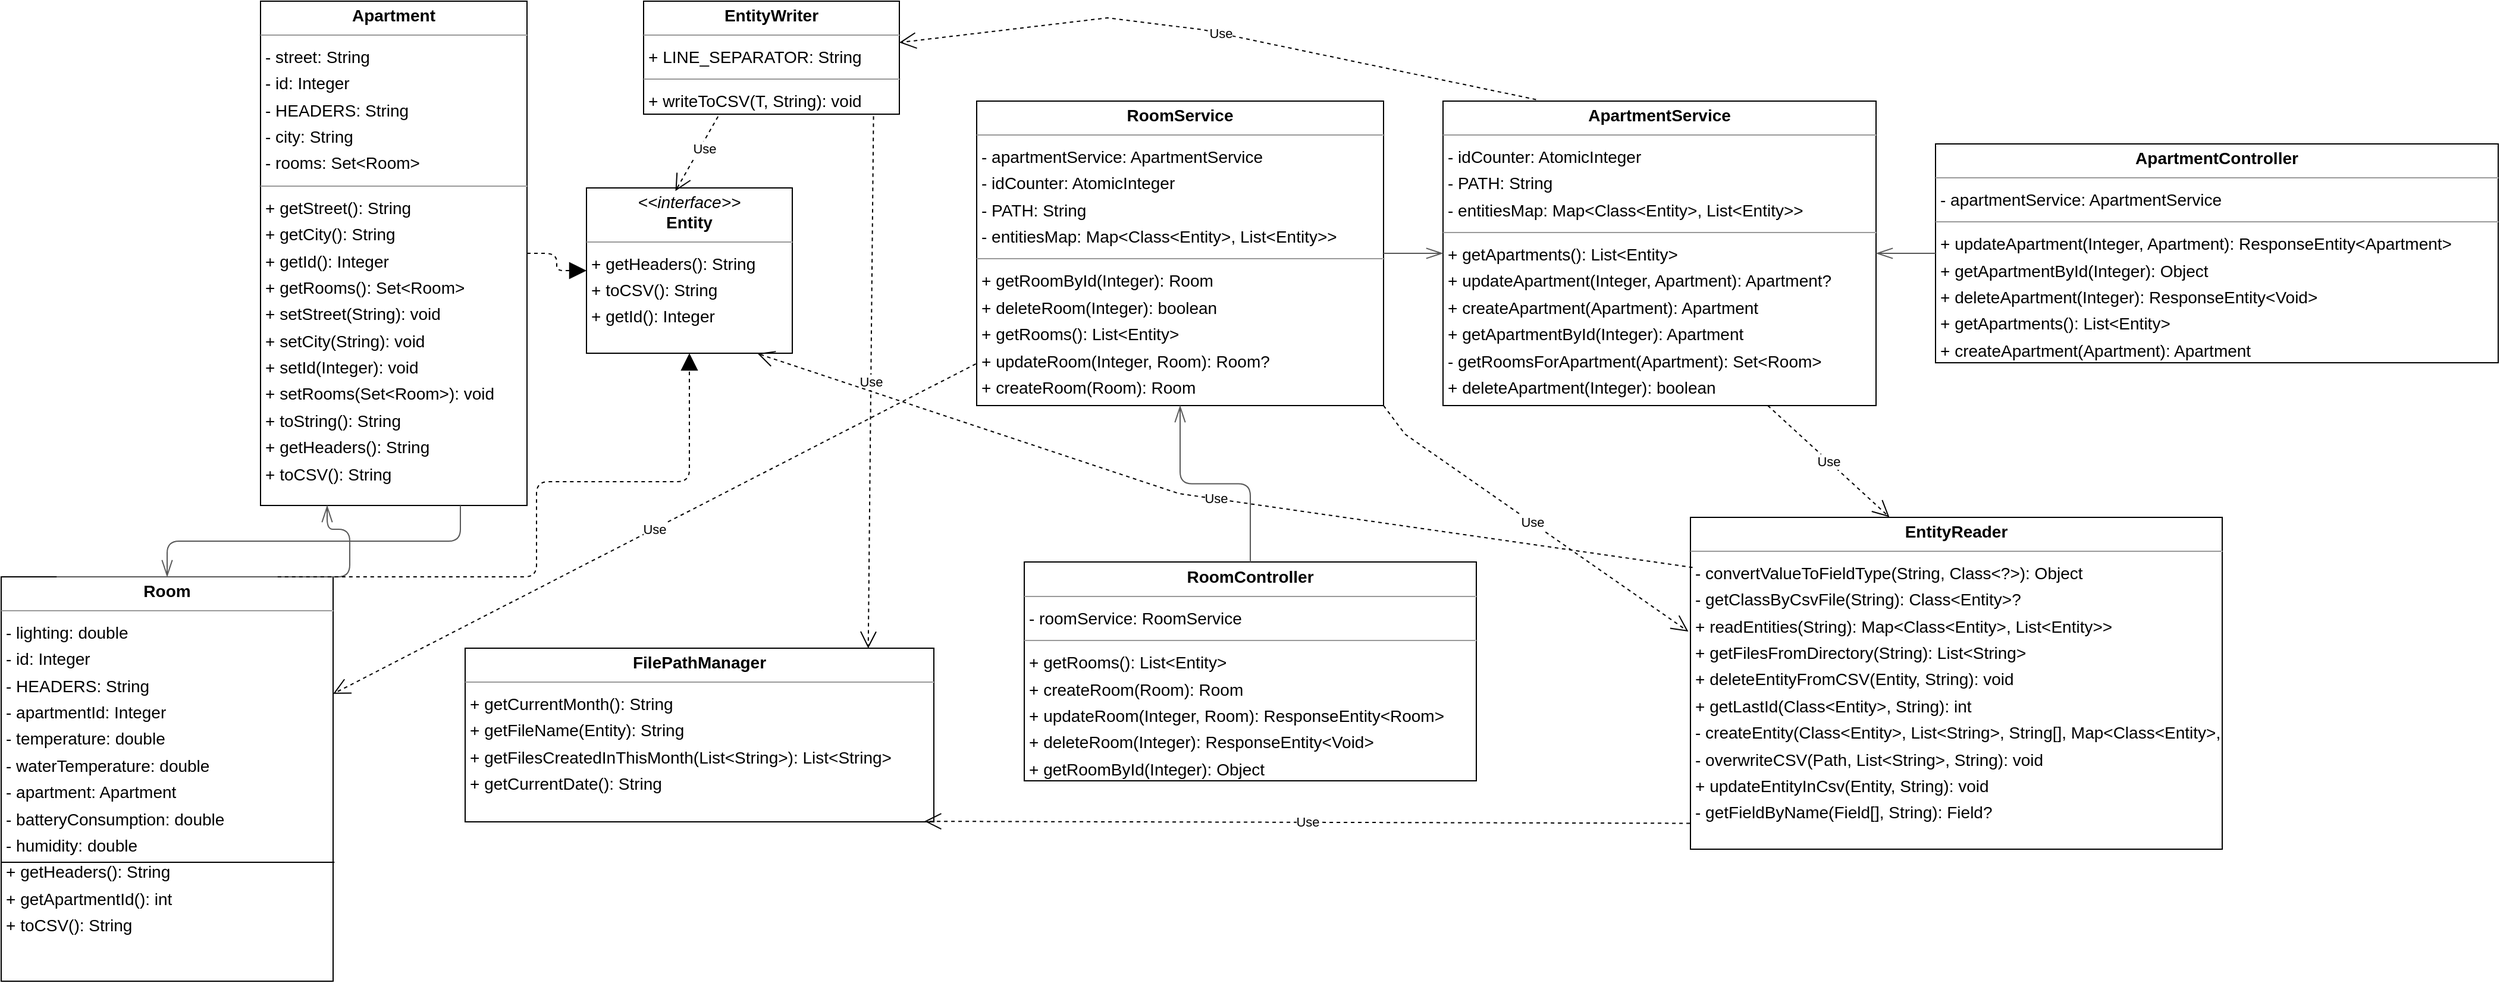 <mxfile version="21.5.0" type="device">
  <diagram id="vHlmvdThmltxO9GUSk5c" name="Сторінка-1">
    <mxGraphModel dx="2193" dy="1444" grid="1" gridSize="10" guides="1" tooltips="1" connect="1" arrows="1" fold="1" page="0" pageScale="1" pageWidth="827" pageHeight="1169" background="none" math="0" shadow="0">
      <root>
        <mxCell id="0" />
        <mxCell id="1" parent="0" />
        <mxCell id="node5" value="&lt;p style=&quot;margin:0px;margin-top:4px;text-align:center;&quot;&gt;&lt;b&gt;Apartment&lt;/b&gt;&lt;/p&gt;&lt;hr size=&quot;1&quot;/&gt;&lt;p style=&quot;margin:0 0 0 4px;line-height:1.6;&quot;&gt;- street: String&lt;br/&gt;- id: Integer&lt;br/&gt;- HEADERS: String&lt;br/&gt;- city: String&lt;br/&gt;- rooms: Set&amp;lt;Room&amp;gt;&lt;/p&gt;&lt;hr size=&quot;1&quot;/&gt;&lt;p style=&quot;margin:0 0 0 4px;line-height:1.6;&quot;&gt;+ getStreet(): String&lt;br/&gt;+ getCity(): String&lt;br/&gt;+ getId(): Integer&lt;br/&gt;+ getRooms(): Set&amp;lt;Room&amp;gt;&lt;br/&gt;+ setStreet(String): void&lt;br/&gt;+ setCity(String): void&lt;br/&gt;+ setId(Integer): void&lt;br/&gt;+ setRooms(Set&amp;lt;Room&amp;gt;): void&lt;br/&gt;+ toString(): String&lt;br/&gt;+ getHeaders(): String&lt;br/&gt;+ toCSV(): String&lt;/p&gt;" style="verticalAlign=top;align=left;overflow=fill;fontSize=14;fontFamily=Helvetica;html=1;rounded=0;shadow=0;comic=0;labelBackgroundColor=none;strokeWidth=1;" parent="1" vertex="1">
          <mxGeometry x="-122" y="-14" width="224" height="424" as="geometry" />
        </mxCell>
        <mxCell id="node7" value="&lt;p style=&quot;margin:0px;margin-top:4px;text-align:center;&quot;&gt;&lt;b&gt;ApartmentController&lt;/b&gt;&lt;/p&gt;&lt;hr size=&quot;1&quot;/&gt;&lt;p style=&quot;margin:0 0 0 4px;line-height:1.6;&quot;&gt;- apartmentService: ApartmentService&lt;/p&gt;&lt;hr size=&quot;1&quot;/&gt;&lt;p style=&quot;margin:0 0 0 4px;line-height:1.6;&quot;&gt;+ updateApartment(Integer, Apartment): ResponseEntity&amp;lt;Apartment&amp;gt;&lt;br/&gt;+ getApartmentById(Integer): Object&lt;br/&gt;+ deleteApartment(Integer): ResponseEntity&amp;lt;Void&amp;gt;&lt;br/&gt;+ getApartments(): List&amp;lt;Entity&amp;gt;&lt;br/&gt;+ createApartment(Apartment): Apartment&lt;/p&gt;" style="verticalAlign=top;align=left;overflow=fill;fontSize=14;fontFamily=Helvetica;html=1;rounded=0;shadow=0;comic=0;labelBackgroundColor=none;strokeWidth=1;" parent="1" vertex="1">
          <mxGeometry x="1286" y="106" width="473" height="184" as="geometry" />
        </mxCell>
        <mxCell id="node10" value="&lt;p style=&quot;margin:0px;margin-top:4px;text-align:center;&quot;&gt;&lt;b&gt;ApartmentService&lt;/b&gt;&lt;/p&gt;&lt;hr size=&quot;1&quot;/&gt;&lt;p style=&quot;margin:0 0 0 4px;line-height:1.6;&quot;&gt;- idCounter: AtomicInteger&lt;br/&gt;- PATH: String&lt;br/&gt;- entitiesMap: Map&amp;lt;Class&amp;lt;Entity&amp;gt;, List&amp;lt;Entity&amp;gt;&amp;gt;&lt;/p&gt;&lt;hr size=&quot;1&quot;/&gt;&lt;p style=&quot;margin:0 0 0 4px;line-height:1.6;&quot;&gt;+ getApartments(): List&amp;lt;Entity&amp;gt;&lt;br/&gt;+ updateApartment(Integer, Apartment): Apartment?&lt;br/&gt;+ createApartment(Apartment): Apartment&lt;br/&gt;+ getApartmentById(Integer): Apartment&lt;br/&gt;- getRoomsForApartment(Apartment): Set&amp;lt;Room&amp;gt;&lt;br/&gt;+ deleteApartment(Integer): boolean&lt;/p&gt;" style="verticalAlign=top;align=left;overflow=fill;fontSize=14;fontFamily=Helvetica;html=1;rounded=0;shadow=0;comic=0;labelBackgroundColor=none;strokeWidth=1;" parent="1" vertex="1">
          <mxGeometry x="872" y="70" width="364" height="256" as="geometry" />
        </mxCell>
        <mxCell id="L1yx3jvcDFQP9R5N9ams-12" style="edgeStyle=orthogonalEdgeStyle;rounded=0;orthogonalLoop=1;jettySize=auto;html=1;exitX=1;exitY=0.5;exitDx=0;exitDy=0;" edge="1" parent="1" source="node9">
          <mxGeometry relative="1" as="geometry">
            <mxPoint x="324.778" y="212" as="targetPoint" />
          </mxGeometry>
        </mxCell>
        <mxCell id="node9" value="&lt;p style=&quot;margin:0px;margin-top:4px;text-align:center;&quot;&gt;&lt;i&gt;&amp;lt;&amp;lt;interface&amp;gt;&amp;gt;&lt;/i&gt;&lt;br/&gt;&lt;b&gt;Entity&lt;/b&gt;&lt;/p&gt;&lt;hr size=&quot;1&quot;/&gt;&lt;p style=&quot;margin:0 0 0 4px;line-height:1.6;&quot;&gt;+ getHeaders(): String&lt;br/&gt;+ toCSV(): String&lt;br/&gt;+ getId(): Integer&lt;/p&gt;" style="verticalAlign=top;align=left;overflow=fill;fontSize=14;fontFamily=Helvetica;html=1;rounded=0;shadow=0;comic=0;labelBackgroundColor=none;strokeWidth=1;" parent="1" vertex="1">
          <mxGeometry x="152" y="143" width="173" height="139" as="geometry" />
        </mxCell>
        <mxCell id="node2" value="&lt;p style=&quot;margin:0px;margin-top:4px;text-align:center;&quot;&gt;&lt;b&gt;EntityReader&lt;/b&gt;&lt;/p&gt;&lt;hr size=&quot;1&quot;/&gt;&lt;p style=&quot;margin:0 0 0 4px;line-height:1.6;&quot;&gt;- convertValueToFieldType(String, Class&amp;lt;?&amp;gt;): Object&lt;br/&gt;- getClassByCsvFile(String): Class&amp;lt;Entity&amp;gt;?&lt;br/&gt;+ readEntities(String): Map&amp;lt;Class&amp;lt;Entity&amp;gt;, List&amp;lt;Entity&amp;gt;&amp;gt;&lt;br/&gt;+ getFilesFromDirectory(String): List&amp;lt;String&amp;gt;&lt;br/&gt;+ deleteEntityFromCSV(Entity, String): void&lt;br/&gt;+ getLastId(Class&amp;lt;Entity&amp;gt;, String): int&lt;br/&gt;- createEntity(Class&amp;lt;Entity&amp;gt;, List&amp;lt;String&amp;gt;, String[], Map&amp;lt;Class&amp;lt;Entity&amp;gt;, List&amp;lt;Entity&amp;gt;&amp;gt;): Entity?&lt;br/&gt;- overwriteCSV(Path, List&amp;lt;String&amp;gt;, String): void&lt;br/&gt;+ updateEntityInCsv(Entity, String): void&lt;br/&gt;- getFieldByName(Field[], String): Field?&lt;/p&gt;" style="verticalAlign=top;align=left;overflow=fill;fontSize=14;fontFamily=Helvetica;html=1;rounded=0;shadow=0;comic=0;labelBackgroundColor=none;strokeWidth=1;" parent="1" vertex="1">
          <mxGeometry x="1080" y="420" width="447" height="279" as="geometry" />
        </mxCell>
        <mxCell id="node6" value="&lt;p style=&quot;margin:0px;margin-top:4px;text-align:center;&quot;&gt;&lt;b&gt;EntityWriter&lt;/b&gt;&lt;/p&gt;&lt;hr size=&quot;1&quot;/&gt;&lt;p style=&quot;margin:0 0 0 4px;line-height:1.6;&quot;&gt;+ LINE_SEPARATOR: String&lt;/p&gt;&lt;hr size=&quot;1&quot;/&gt;&lt;p style=&quot;margin:0 0 0 4px;line-height:1.6;&quot;&gt;+ writeToCSV(T, String): void&lt;/p&gt;" style="verticalAlign=top;align=left;overflow=fill;fontSize=14;fontFamily=Helvetica;html=1;rounded=0;shadow=0;comic=0;labelBackgroundColor=none;strokeWidth=1;" parent="1" vertex="1">
          <mxGeometry x="200" y="-14" width="215" height="95" as="geometry" />
        </mxCell>
        <mxCell id="node0" value="&lt;p style=&quot;margin:0px;margin-top:4px;text-align:center;&quot;&gt;&lt;b&gt;FilePathManager&lt;/b&gt;&lt;/p&gt;&lt;hr size=&quot;1&quot;/&gt;&lt;p style=&quot;margin:0 0 0 4px;line-height:1.6;&quot;&gt;+ getCurrentMonth(): String&lt;br/&gt;+ getFileName(Entity): String&lt;br/&gt;+ getFilesCreatedInThisMonth(List&amp;lt;String&amp;gt;): List&amp;lt;String&amp;gt;&lt;br/&gt;+ getCurrentDate(): String&lt;/p&gt;" style="verticalAlign=top;align=left;overflow=fill;fontSize=14;fontFamily=Helvetica;html=1;rounded=0;shadow=0;comic=0;labelBackgroundColor=none;strokeWidth=1;" parent="1" vertex="1">
          <mxGeometry x="50" y="530" width="394" height="146" as="geometry" />
        </mxCell>
        <mxCell id="node4" value="&lt;p style=&quot;margin:0px;margin-top:4px;text-align:center;&quot;&gt;&lt;b&gt;Room&lt;/b&gt;&lt;/p&gt;&lt;hr size=&quot;1&quot;&gt;&lt;p style=&quot;margin:0 0 0 4px;line-height:1.6;&quot;&gt;- lighting: double&lt;br&gt;- id: Integer&lt;br&gt;- HEADERS: String&lt;br&gt;- apartmentId: Integer&lt;br&gt;- temperature: double&lt;br&gt;- waterTemperature: double&lt;br&gt;- apartment: Apartment&lt;br&gt;- batteryConsumption: double&lt;br&gt;- humidity: double&lt;/p&gt;&lt;p style=&quot;margin:0 0 0 4px;line-height:1.6;&quot;&gt;+ getHeaders(): String&lt;br&gt;+ getApartmentId(): int&lt;br&gt;+ toCSV(): String&lt;/p&gt;" style="verticalAlign=top;align=left;overflow=fill;fontSize=14;fontFamily=Helvetica;html=1;rounded=0;shadow=0;comic=0;labelBackgroundColor=none;strokeWidth=1;" parent="1" vertex="1">
          <mxGeometry x="-340" y="470" width="279" height="340" as="geometry" />
        </mxCell>
        <mxCell id="node8" value="&lt;p style=&quot;margin:0px;margin-top:4px;text-align:center;&quot;&gt;&lt;b&gt;RoomController&lt;/b&gt;&lt;/p&gt;&lt;hr size=&quot;1&quot;/&gt;&lt;p style=&quot;margin:0 0 0 4px;line-height:1.6;&quot;&gt;- roomService: RoomService&lt;/p&gt;&lt;hr size=&quot;1&quot;/&gt;&lt;p style=&quot;margin:0 0 0 4px;line-height:1.6;&quot;&gt;+ getRooms(): List&amp;lt;Entity&amp;gt;&lt;br/&gt;+ createRoom(Room): Room&lt;br/&gt;+ updateRoom(Integer, Room): ResponseEntity&amp;lt;Room&amp;gt;&lt;br/&gt;+ deleteRoom(Integer): ResponseEntity&amp;lt;Void&amp;gt;&lt;br/&gt;+ getRoomById(Integer): Object&lt;/p&gt;" style="verticalAlign=top;align=left;overflow=fill;fontSize=14;fontFamily=Helvetica;html=1;rounded=0;shadow=0;comic=0;labelBackgroundColor=none;strokeWidth=1;" parent="1" vertex="1">
          <mxGeometry x="520" y="457.5" width="380" height="184" as="geometry" />
        </mxCell>
        <mxCell id="node3" value="&lt;p style=&quot;margin:0px;margin-top:4px;text-align:center;&quot;&gt;&lt;b&gt;RoomService&lt;/b&gt;&lt;/p&gt;&lt;hr size=&quot;1&quot;/&gt;&lt;p style=&quot;margin:0 0 0 4px;line-height:1.6;&quot;&gt;- apartmentService: ApartmentService&lt;br/&gt;- idCounter: AtomicInteger&lt;br/&gt;- PATH: String&lt;br/&gt;- entitiesMap: Map&amp;lt;Class&amp;lt;Entity&amp;gt;, List&amp;lt;Entity&amp;gt;&amp;gt;&lt;/p&gt;&lt;hr size=&quot;1&quot;/&gt;&lt;p style=&quot;margin:0 0 0 4px;line-height:1.6;&quot;&gt;+ getRoomById(Integer): Room&lt;br/&gt;+ deleteRoom(Integer): boolean&lt;br/&gt;+ getRooms(): List&amp;lt;Entity&amp;gt;&lt;br/&gt;+ updateRoom(Integer, Room): Room?&lt;br/&gt;+ createRoom(Room): Room&lt;/p&gt;" style="verticalAlign=top;align=left;overflow=fill;fontSize=14;fontFamily=Helvetica;html=1;rounded=0;shadow=0;comic=0;labelBackgroundColor=none;strokeWidth=1;" parent="1" vertex="1">
          <mxGeometry x="480" y="70" width="342" height="256" as="geometry" />
        </mxCell>
        <mxCell id="edge0" value="" style="html=1;rounded=1;edgeStyle=orthogonalEdgeStyle;dashed=1;startArrow=none;endArrow=block;endSize=12;strokeColor=#000000;exitX=1.000;exitY=0.500;exitDx=0;exitDy=0;entryX=0.000;entryY=0.500;entryDx=0;entryDy=0;" parent="1" source="node5" target="node9" edge="1">
          <mxGeometry width="50" height="50" relative="1" as="geometry">
            <Array as="points" />
          </mxGeometry>
        </mxCell>
        <mxCell id="edge2" value="" style="html=1;rounded=1;edgeStyle=orthogonalEdgeStyle;dashed=0;startArrow=diamondThinstartSize=12;endArrow=openThin;endSize=12;strokeColor=#595959;exitX=0.750;exitY=1.000;exitDx=0;exitDy=0;entryX=0.500;entryY=0.000;entryDx=0;entryDy=0;" parent="1" source="node5" target="node4" edge="1">
          <mxGeometry width="50" height="50" relative="1" as="geometry">
            <Array as="points" />
          </mxGeometry>
        </mxCell>
        <mxCell id="edge6" value="" style="html=1;rounded=1;edgeStyle=orthogonalEdgeStyle;dashed=0;startArrow=diamondThinstartSize=12;endArrow=openThin;endSize=12;strokeColor=#595959;exitX=0.000;exitY=0.500;exitDx=0;exitDy=0;entryX=1.000;entryY=0.500;entryDx=0;entryDy=0;" parent="1" source="node7" target="node10" edge="1">
          <mxGeometry width="50" height="50" relative="1" as="geometry">
            <Array as="points" />
          </mxGeometry>
        </mxCell>
        <mxCell id="edge4" value="" style="html=1;rounded=1;edgeStyle=orthogonalEdgeStyle;dashed=0;startArrow=diamondThinstartSize=12;endArrow=openThin;endSize=12;strokeColor=#595959;exitX=0.167;exitY=0.000;exitDx=0;exitDy=0;entryX=0.250;entryY=1.000;entryDx=0;entryDy=0;" parent="1" source="node4" target="node5" edge="1">
          <mxGeometry width="50" height="50" relative="1" as="geometry">
            <Array as="points">
              <mxPoint x="-47" y="430" />
              <mxPoint x="-66" y="430" />
            </Array>
          </mxGeometry>
        </mxCell>
        <mxCell id="edge1" value="" style="html=1;rounded=1;edgeStyle=orthogonalEdgeStyle;dashed=1;startArrow=none;endArrow=block;endSize=12;strokeColor=#000000;exitX=0.833;exitY=0.000;exitDx=0;exitDy=0;entryX=0.500;entryY=1.000;entryDx=0;entryDy=0;" parent="1" source="node4" target="node9" edge="1">
          <mxGeometry width="50" height="50" relative="1" as="geometry">
            <Array as="points">
              <mxPoint x="110" y="470" />
              <mxPoint x="110" y="390" />
              <mxPoint x="239" y="390" />
            </Array>
          </mxGeometry>
        </mxCell>
        <mxCell id="edge3" value="" style="html=1;rounded=1;edgeStyle=orthogonalEdgeStyle;dashed=0;startArrow=diamondThinstartSize=12;endArrow=openThin;endSize=12;strokeColor=#595959;exitX=0.500;exitY=0.000;exitDx=0;exitDy=0;entryX=0.500;entryY=1.000;entryDx=0;entryDy=0;" parent="1" source="node8" target="node3" edge="1">
          <mxGeometry width="50" height="50" relative="1" as="geometry">
            <Array as="points" />
          </mxGeometry>
        </mxCell>
        <mxCell id="edge5" value="" style="html=1;rounded=1;edgeStyle=orthogonalEdgeStyle;dashed=0;startArrow=diamondThinstartSize=12;endArrow=openThin;endSize=12;strokeColor=#595959;exitX=1.000;exitY=0.500;exitDx=0;exitDy=0;entryX=0.000;entryY=0.500;entryDx=0;entryDy=0;" parent="1" source="node3" target="node10" edge="1">
          <mxGeometry width="50" height="50" relative="1" as="geometry">
            <Array as="points" />
          </mxGeometry>
        </mxCell>
        <mxCell id="L1yx3jvcDFQP9R5N9ams-4" value="" style="endArrow=none;html=1;rounded=0;entryX=1.004;entryY=0.706;entryDx=0;entryDy=0;entryPerimeter=0;" edge="1" parent="1" target="node4">
          <mxGeometry width="50" height="50" relative="1" as="geometry">
            <mxPoint x="-340" y="710" as="sourcePoint" />
            <mxPoint x="-60" y="700" as="targetPoint" />
            <Array as="points">
              <mxPoint x="-260" y="710" />
            </Array>
          </mxGeometry>
        </mxCell>
        <mxCell id="L1yx3jvcDFQP9R5N9ams-5" value="Use" style="endArrow=open;endSize=12;dashed=1;html=1;rounded=0;entryX=0.432;entryY=0.019;entryDx=0;entryDy=0;entryPerimeter=0;exitX=0.291;exitY=1.021;exitDx=0;exitDy=0;exitPerimeter=0;" edge="1" parent="1" source="node6" target="node9">
          <mxGeometry x="-0.177" y="2" width="160" relative="1" as="geometry">
            <mxPoint x="227.5" y="110" as="sourcePoint" />
            <mxPoint x="387.5" y="110" as="targetPoint" />
            <mxPoint x="1" as="offset" />
          </mxGeometry>
        </mxCell>
        <mxCell id="L1yx3jvcDFQP9R5N9ams-6" value="Use" style="endArrow=open;endSize=12;dashed=1;html=1;rounded=0;exitX=0.899;exitY=1.019;exitDx=0;exitDy=0;exitPerimeter=0;entryX=0.86;entryY=0.001;entryDx=0;entryDy=0;entryPerimeter=0;" edge="1" parent="1" source="node6" target="node0">
          <mxGeometry width="160" relative="1" as="geometry">
            <mxPoint x="240" y="500" as="sourcePoint" />
            <mxPoint x="400" y="500" as="targetPoint" />
            <mxPoint as="offset" />
          </mxGeometry>
        </mxCell>
        <mxCell id="L1yx3jvcDFQP9R5N9ams-7" value="Use" style="endArrow=open;endSize=12;dashed=1;html=1;rounded=0;entryX=0.98;entryY=0.997;entryDx=0;entryDy=0;entryPerimeter=0;exitX=-0.001;exitY=0.922;exitDx=0;exitDy=0;exitPerimeter=0;" edge="1" parent="1" source="node2" target="node0">
          <mxGeometry width="160" relative="1" as="geometry">
            <mxPoint x="830" y="699" as="sourcePoint" />
            <mxPoint x="990" y="699" as="targetPoint" />
          </mxGeometry>
        </mxCell>
        <mxCell id="L1yx3jvcDFQP9R5N9ams-10" value="Use" style="endArrow=open;endSize=12;dashed=1;html=1;rounded=0;exitX=-0.002;exitY=0.863;exitDx=0;exitDy=0;exitPerimeter=0;" edge="1" parent="1" source="node3" target="node4">
          <mxGeometry width="160" relative="1" as="geometry">
            <mxPoint x="340" y="450" as="sourcePoint" />
            <mxPoint x="500" y="450" as="targetPoint" />
          </mxGeometry>
        </mxCell>
        <mxCell id="L1yx3jvcDFQP9R5N9ams-11" value="Use" style="endArrow=open;endSize=12;dashed=1;html=1;rounded=0;exitX=0.215;exitY=-0.005;exitDx=0;exitDy=0;exitPerimeter=0;" edge="1" parent="1" source="node10" target="node6">
          <mxGeometry width="160" relative="1" as="geometry">
            <mxPoint x="620" y="340" as="sourcePoint" />
            <mxPoint x="330" y="210" as="targetPoint" />
            <Array as="points">
              <mxPoint x="670" y="10" />
              <mxPoint x="590" />
            </Array>
          </mxGeometry>
        </mxCell>
        <mxCell id="L1yx3jvcDFQP9R5N9ams-13" value="Use" style="endArrow=open;endSize=12;dashed=1;html=1;rounded=0;entryX=-0.004;entryY=0.344;entryDx=0;entryDy=0;entryPerimeter=0;exitX=1;exitY=1;exitDx=0;exitDy=0;" edge="1" parent="1" source="node3" target="node2">
          <mxGeometry width="160" relative="1" as="geometry">
            <mxPoint x="760" y="350" as="sourcePoint" />
            <mxPoint x="920" y="350" as="targetPoint" />
            <Array as="points">
              <mxPoint x="840" y="350" />
            </Array>
          </mxGeometry>
        </mxCell>
        <mxCell id="L1yx3jvcDFQP9R5N9ams-14" value="Use" style="endArrow=open;endSize=12;dashed=1;html=1;rounded=0;exitX=0.75;exitY=1;exitDx=0;exitDy=0;entryX=0.374;entryY=-0.001;entryDx=0;entryDy=0;entryPerimeter=0;" edge="1" parent="1" source="node10" target="node2">
          <mxGeometry width="160" relative="1" as="geometry">
            <mxPoint x="1140" y="340" as="sourcePoint" />
            <mxPoint x="1300" y="340" as="targetPoint" />
          </mxGeometry>
        </mxCell>
        <mxCell id="L1yx3jvcDFQP9R5N9ams-15" value="Use" style="endArrow=open;endSize=12;dashed=1;html=1;rounded=0;exitX=0.004;exitY=0.151;exitDx=0;exitDy=0;exitPerimeter=0;entryX=0.831;entryY=1.002;entryDx=0;entryDy=0;entryPerimeter=0;" edge="1" parent="1" source="node2" target="node9">
          <mxGeometry width="160" relative="1" as="geometry">
            <mxPoint x="980" y="390" as="sourcePoint" />
            <mxPoint x="290" y="300" as="targetPoint" />
            <Array as="points">
              <mxPoint x="650" y="400" />
            </Array>
          </mxGeometry>
        </mxCell>
      </root>
    </mxGraphModel>
  </diagram>
</mxfile>
